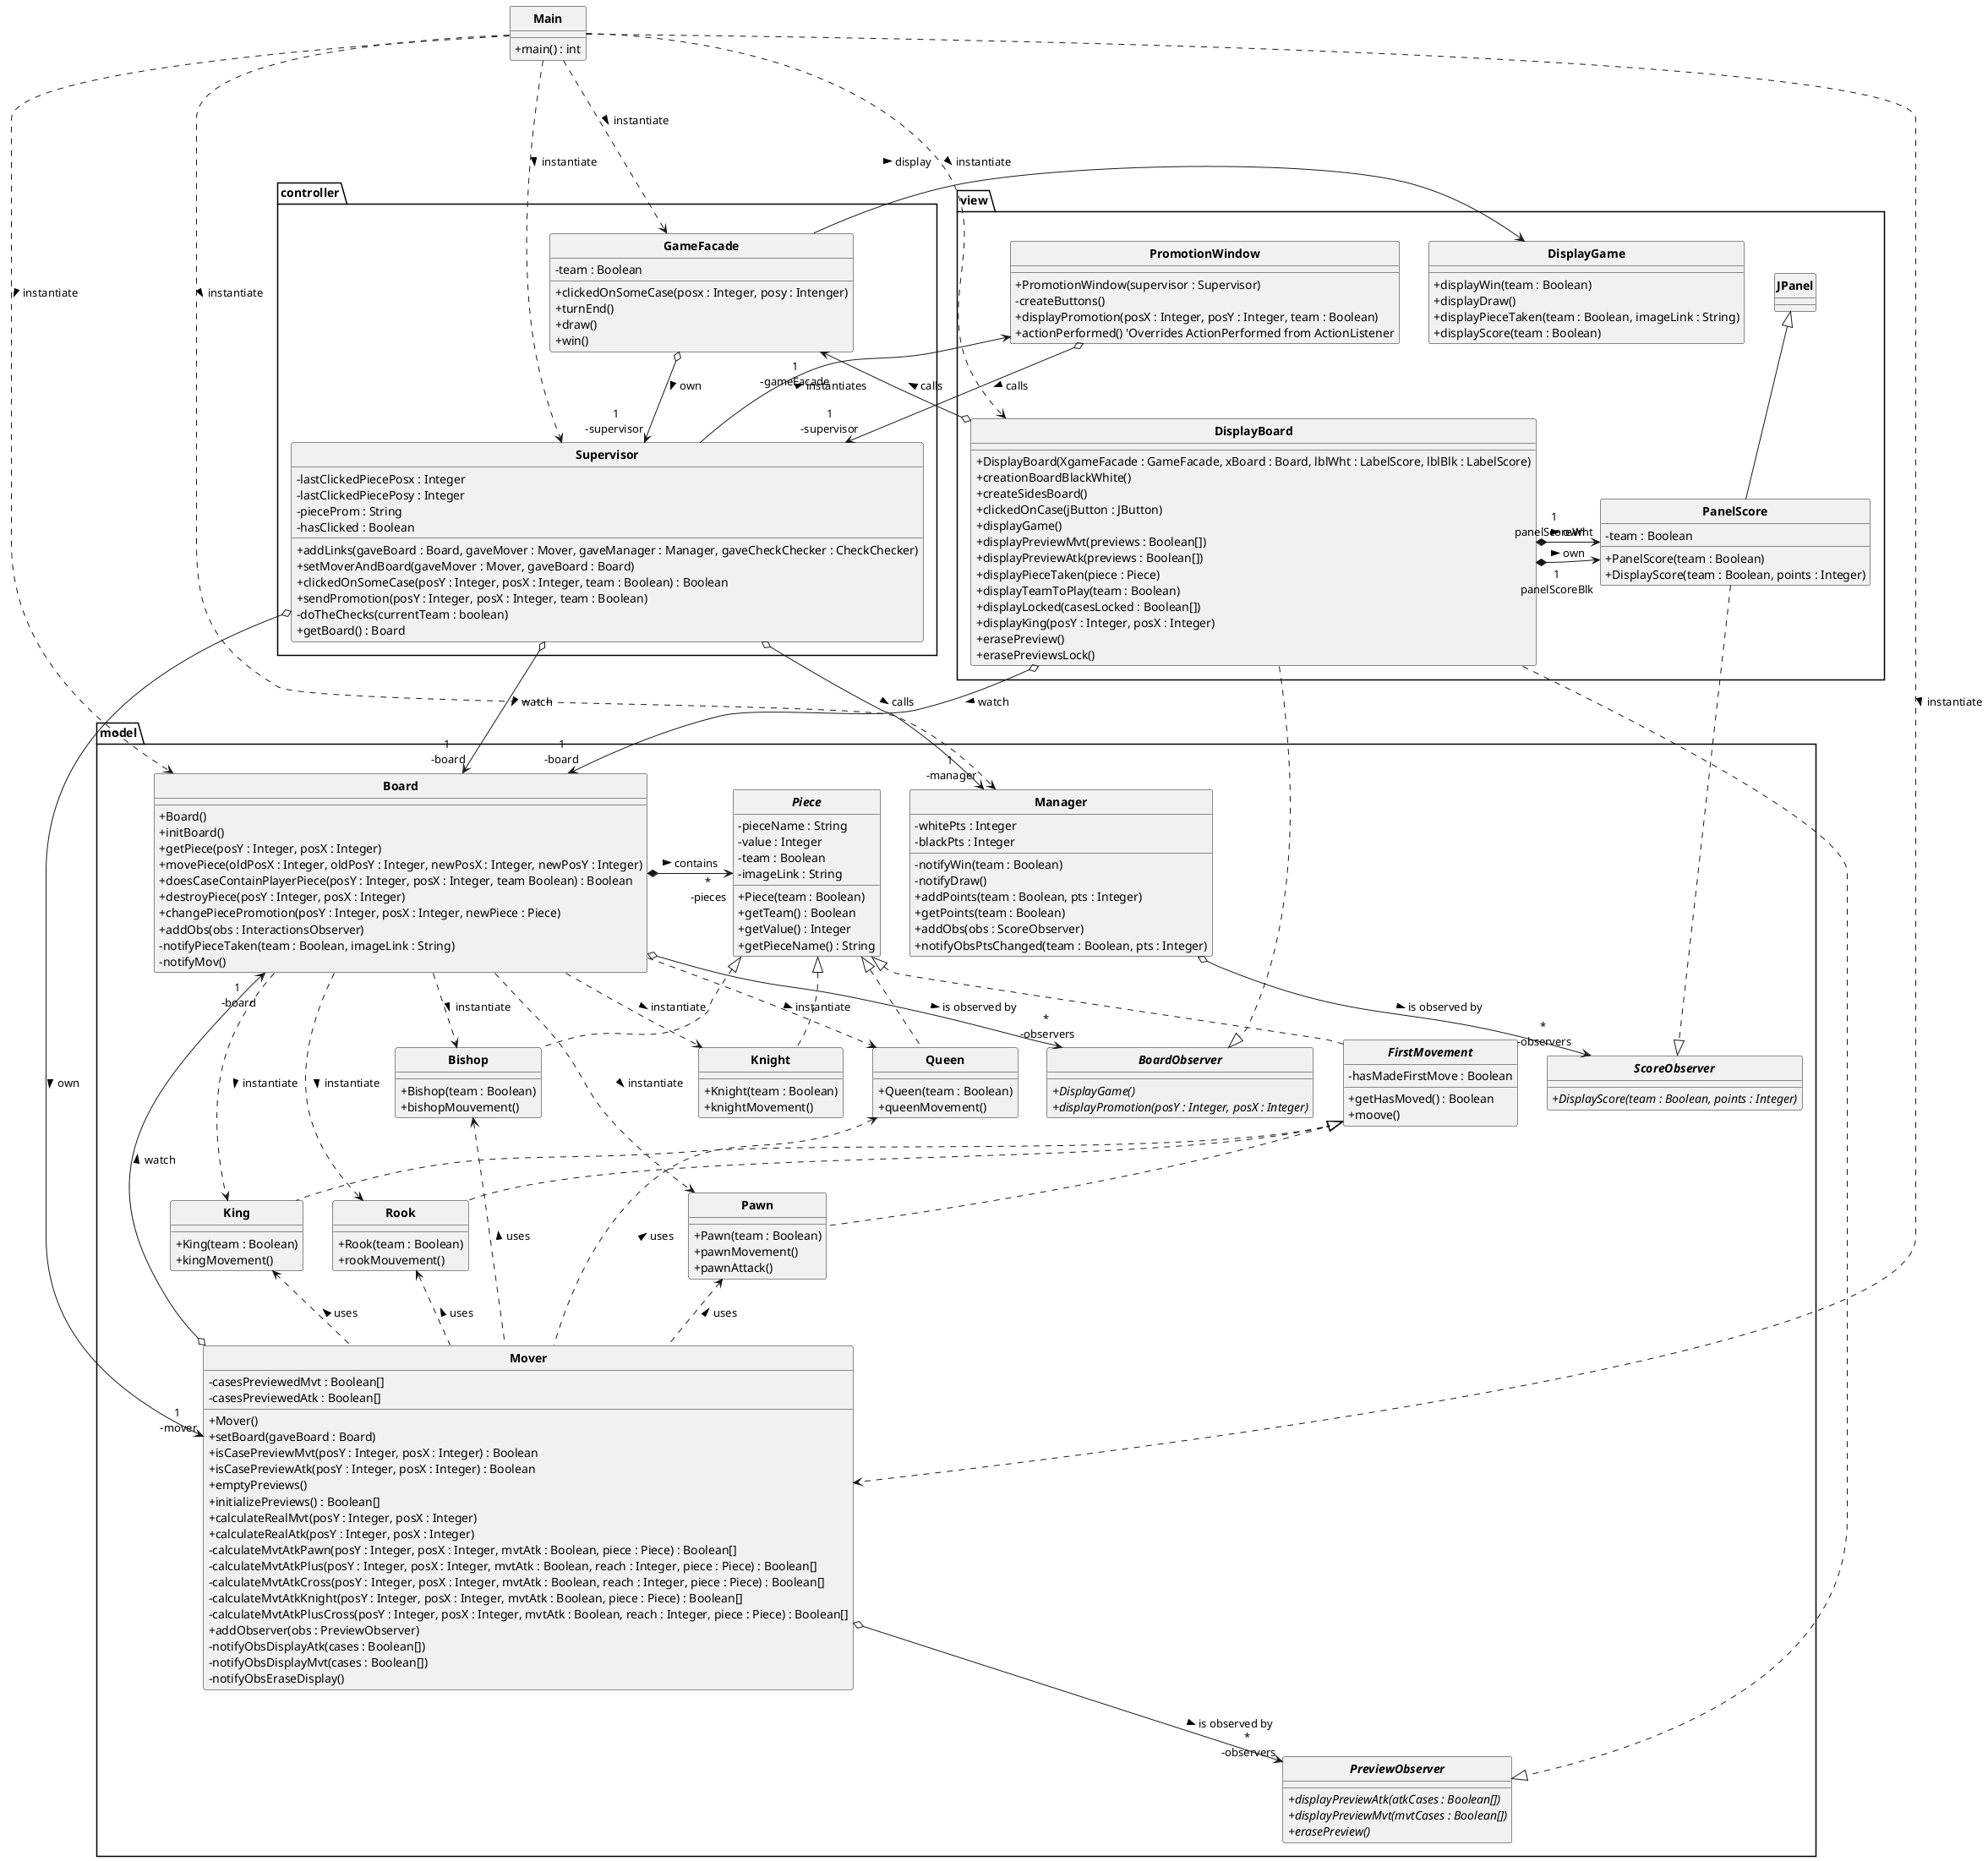  @startuml


'a faire, trouver comment faire le "enroque"

    skinparam style strictuml
    skinparam classAttributeIconSize 0
    skinparam classFontStyle Bold
    hide enum methods

    class Main{
        + main() : int
    }


' allait dans board, changé
' + movePiece(oldPosX : Integer, oldPosY : Integer, newPosX : Integer, newPosY : Integer)


    package model{
        class Board{
            + Board()
            + initBoard()
            + getPiece(posY : Integer, posX : Integer)
            + movePiece(oldPosX : Integer, oldPosY : Integer, newPosX : Integer, newPosY : Integer)
            + doesCaseContainPlayerPiece(posY : Integer, posX : Integer, team Boolean) : Boolean
            + destroyPiece(posY : Integer, posX : Integer)
            + changePiecePromotion(posY : Integer, posX : Integer, newPiece : Piece)
            + addObs(obs : InteractionsObserver)
            - notifyPieceTaken(team : Boolean, imageLink : String)
            - notifyMov()
        }

        class Mover{
            - casesPreviewedMvt : Boolean[]
            - casesPreviewedAtk : Boolean[]
            + Mover()
            + setBoard(gaveBoard : Board)
            + isCasePreviewMvt(posY : Integer, posX : Integer) : Boolean
            + isCasePreviewAtk(posY : Integer, posX : Integer) : Boolean
            + emptyPreviews()
            + initializePreviews() : Boolean[]
            + calculateRealMvt(posY : Integer, posX : Integer)
            + calculateRealAtk(posY : Integer, posX : Integer)
            - calculateMvtAtkPawn(posY : Integer, posX : Integer, mvtAtk : Boolean, piece : Piece) : Boolean[]
            ' the Boolean mvts, when true calcul the mvt, when false calcul the atk
            - calculateMvtAtkPlus(posY : Integer, posX : Integer, mvtAtk : Boolean, reach : Integer, piece : Piece) : Boolean[]
            - calculateMvtAtkCross(posY : Integer, posX : Integer, mvtAtk : Boolean, reach : Integer, piece : Piece) : Boolean[]
            - calculateMvtAtkKnight(posY : Integer, posX : Integer, mvtAtk : Boolean, piece : Piece) : Boolean[]
            - calculateMvtAtkPlusCross(posY : Integer, posX : Integer, mvtAtk : Boolean, reach : Integer, piece : Piece) : Boolean[]
            + addObserver(obs : PreviewObserver)
            - notifyObsDisplayAtk(cases : Boolean[])
            - notifyObsDisplayMvt(cases : Boolean[])
            - notifyObsEraseDisplay()
        }

        interface PreviewObserver{
            + {abstract} displayPreviewAtk(atkCases : Boolean[])
            + {abstract} displayPreviewMvt(mvtCases : Boolean[])
            + {abstract} erasePreview()
        }

        abstract class Piece{
            - pieceName : String
            - value : Integer
            - team : Boolean
            - imageLink : String

            + Piece(team : Boolean) 
            + getTeam() : Boolean
            + getValue() : Integer
            + getPieceName() : String
        }

        class Pawn implements FirstMovement{
            + Pawn(team : Boolean)
            + pawnMovement()
            + pawnAttack()
        }

        abstract class FirstMovement implements Piece{
            - hasMadeFirstMove : Boolean
            + getHasMoved() : Boolean
            + moove()
        }

        class King implements FirstMovement{
            + King(team : Boolean)
            + kingMovement()
        }

        class Queen implements Piece{
            + Queen(team : Boolean)
            + queenMovement()
        }

        class Bishop implements Piece{
            + Bishop(team : Boolean) 
            + bishopMouvement()
        }

        class Rook implements FirstMovement{
            + Rook(team : Boolean)
            + rookMouvement()
        }

        class Knight implements Piece{
            + Knight(team : Boolean)
            + knightMovement()
        }

        interface BoardObserver{
            + {abstract} DisplayGame()
            + {abstract} displayPromotion(posY : Integer, posX : Integer)
        }

        class Manager{
            - whitePts : Integer
            - blackPts : Integer
            - notifyWin(team : Boolean)
            - notifyDraw()
            + addPoints(team : Boolean, pts : Integer)
            + getPoints(team : Boolean)
            + addObs(obs : ScoreObserver)
            + notifyObsPtsChanged(team : Boolean, pts : Integer)
        }

        interface ScoreObserver{
            + {abstract} DisplayScore(team : Boolean, points : Integer)
        }


    }
' + caseInfo(posx : Integer, posy : Integer)


' 
    package controller{

        class Supervisor{
            - lastClickedPiecePosx : Integer
            - lastClickedPiecePosy : Integer 
            - pieceProm : String
            - hasClicked : Boolean
            ' on garde pas une piece en privé car on peut trouver la piece selon sa position
            + addLinks(gaveBoard : Board, gaveMover : Mover, gaveManager : Manager, gaveCheckChecker : CheckChecker)
            + setMoverAndBoard(gaveMover : Mover, gaveBoard : Board)
            + clickedOnSomeCase(posY : Integer, posX : Integer, team : Boolean) : Boolean
            + sendPromotion(posY : Integer, posX : Integer, team : Boolean)
            - doTheChecks(currentTeam : boolean)
            + getBoard() : Board
        }

        class GameFacade{
            - team : Boolean
            + clickedOnSomeCase(posx : Integer, posy : Intenger)
            + turnEnd()
            + draw()
            + win()
        }

    }

    package view{
        class DisplayBoard{
            + DisplayBoard(XgameFacade : GameFacade, xBoard : Board, lblWht : LabelScore, lblBlk : LabelScore)
            + creationBoardBlackWhite()
            + createSidesBoard()
            + clickedOnCase(jButton : JButton)
            + displayGame()
            + displayPreviewMvt(previews : Boolean[])
            + displayPreviewAtk(previews : Boolean[])
            + displayPieceTaken(piece : Piece)
            + displayTeamToPlay(team : Boolean)
            + displayLocked(casesLocked : Boolean[])
            + displayKing(posY : Integer, posX : Integer)
            + erasePreview()
            + erasePreviewsLock()
        }

        class DisplayGame{
            + displayWin(team : Boolean)
            + displayDraw()
            + displayPieceTaken(team : Boolean, imageLink : String)
            + displayScore(team : Boolean)
        }

        class PanelScore extends JPanel{
            - team : Boolean
            + PanelScore(team : Boolean)
            + DisplayScore(team : Boolean, points : Integer)
        }

        class PromotionWindow {
            + PromotionWindow(supervisor : Supervisor)
            - createButtons()
            + displayPromotion(posX : Integer, posY : Integer, team : Boolean)
            + actionPerformed() 'Overrides ActionPerformed from ActionListener
        }

        
    }

'class PanelBoard{}
'class PanelPlayer{}

    'main
    Main ..> Board : > instantiate 
    Main ...> GameFacade : > instantiate 
    Main ..> DisplayBoard : > instantiate 
    Main ..> Supervisor : > instantiate 
    Main ..> Manager : > instantiate 
    Main ..> Mover : > instantiate 
    
    'view
    'DisplayBoard o-d-> PanelBoard : "use >"
    'DisplayBoard o--> PanelPlayer : "use >"

    'model
    Board  o--> "*\n -observers" BoardObserver : > is observed by
    Manager  o--> "*\n -observers" ScoreObserver : > is observed by
    Mover  o--> "*\n -observers" PreviewObserver : > is observed by
   
    ' Piece <|.down.. Knight 
    ' Piece <|.down.. Pawn 
    ' Piece <|.down.. Bishop 
    ' Piece <|.down.. Rook 
    ' Piece <|.down.. King 
    ' Piece <|.down.. Queen 

    Board ..> Pawn : > instantiate 
    Board ..> Knight : > instantiate 
    Board ..> Bishop : > instantiate 
    Board ..> Rook : > instantiate 
    Board ..> King : > instantiate 
    Board ..> Queen : > instantiate 

    Board *-> "*\n-pieces" Piece : > contains

    'controller
    GameFacade o--> "1\n-supervisor " Supervisor : > own
   

    'view
    DisplayBoard *-> "1\npanelScoreWht" PanelScore : > own
    DisplayBoard *-> "1\npanelScoreBlk" PanelScore : > own

    'relation view - controller
    'cette relation envoie la position de la case cliquee a controller
    DisplayBoard o-right-> "1\n-gameFacade" GameFacade : > calls  
    GameFacade --> DisplayGame : > display
    
    'relation view - model
    DisplayBoard .down.|> BoardObserver : ""
    DisplayBoard .down.|> PreviewObserver : ""
    DisplayBoard o-down-> "1\n-board" Board : > watch
    PromotionWindow <- Supervisor : "instantiates <"
    PromotionWindow o-> "1\n-supervisor" Supervisor : "calls >"
    PanelScore ..|> ScoreObserver

    'relation controller - model
    Supervisor o--> "1\n -board" Board : > watch 
    Supervisor o-r-> "1\n -mover" Mover : > own 


    'layout
    Supervisor o-> "1\n -manager" Manager : > calls 
    
    'DisplayBoard -[hidden]> Supervisor : "consults >"

    Mover  o-> "1\n -board" Board : > watch
    Mover .u.> Rook : > uses
    Mover .u.> Pawn : > uses
    Mover .u.> King : > uses
    Mover .u.> Bishop : > uses
    Mover .u.> Queen : > uses


    @enduml